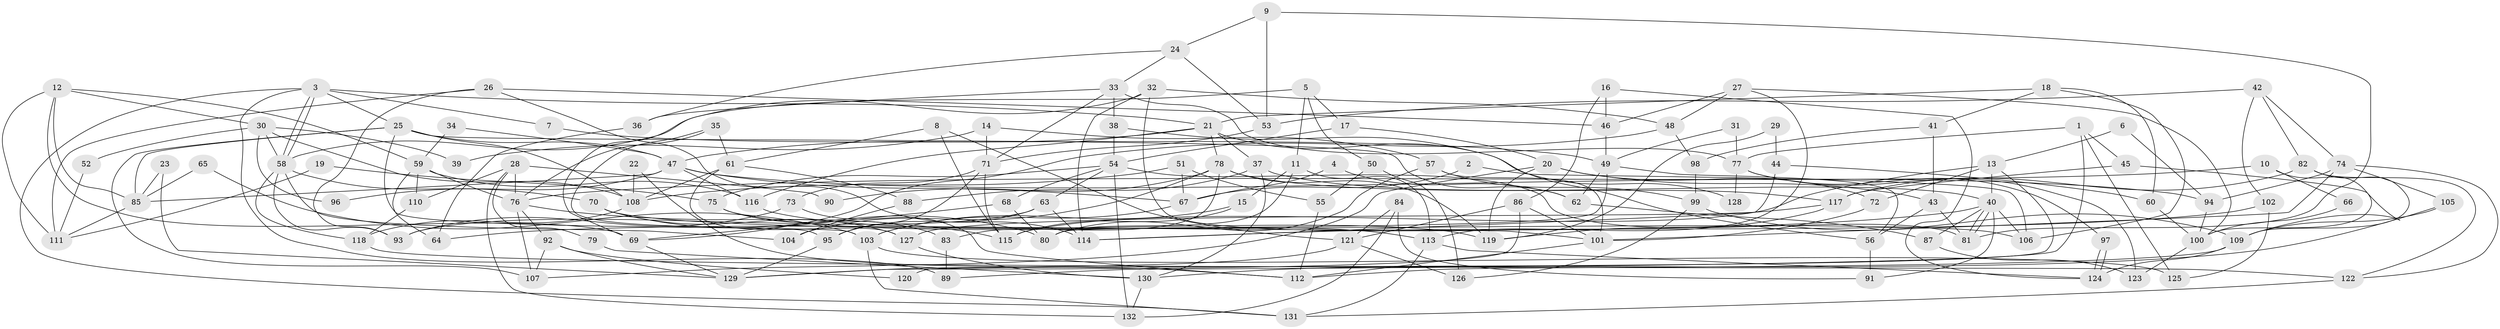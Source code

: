 // coarse degree distribution, {2: 0.1702127659574468, 7: 0.0851063829787234, 6: 0.11702127659574468, 3: 0.2978723404255319, 13: 0.031914893617021274, 5: 0.0851063829787234, 9: 0.02127659574468085, 11: 0.010638297872340425, 4: 0.1595744680851064, 8: 0.010638297872340425, 12: 0.010638297872340425}
// Generated by graph-tools (version 1.1) at 2025/51/03/04/25 22:51:10]
// undirected, 132 vertices, 264 edges
graph export_dot {
  node [color=gray90,style=filled];
  1;
  2;
  3;
  4;
  5;
  6;
  7;
  8;
  9;
  10;
  11;
  12;
  13;
  14;
  15;
  16;
  17;
  18;
  19;
  20;
  21;
  22;
  23;
  24;
  25;
  26;
  27;
  28;
  29;
  30;
  31;
  32;
  33;
  34;
  35;
  36;
  37;
  38;
  39;
  40;
  41;
  42;
  43;
  44;
  45;
  46;
  47;
  48;
  49;
  50;
  51;
  52;
  53;
  54;
  55;
  56;
  57;
  58;
  59;
  60;
  61;
  62;
  63;
  64;
  65;
  66;
  67;
  68;
  69;
  70;
  71;
  72;
  73;
  74;
  75;
  76;
  77;
  78;
  79;
  80;
  81;
  82;
  83;
  84;
  85;
  86;
  87;
  88;
  89;
  90;
  91;
  92;
  93;
  94;
  95;
  96;
  97;
  98;
  99;
  100;
  101;
  102;
  103;
  104;
  105;
  106;
  107;
  108;
  109;
  110;
  111;
  112;
  113;
  114;
  115;
  116;
  117;
  118;
  119;
  120;
  121;
  122;
  123;
  124;
  125;
  126;
  127;
  128;
  129;
  130;
  131;
  132;
  1 -- 45;
  1 -- 89;
  1 -- 77;
  1 -- 125;
  2 -- 106;
  2 -- 67;
  3 -- 25;
  3 -- 58;
  3 -- 58;
  3 -- 7;
  3 -- 21;
  3 -- 89;
  3 -- 131;
  4 -- 62;
  4 -- 67;
  5 -- 11;
  5 -- 58;
  5 -- 17;
  5 -- 50;
  6 -- 13;
  6 -- 94;
  7 -- 49;
  8 -- 115;
  8 -- 61;
  8 -- 121;
  9 -- 53;
  9 -- 24;
  9 -- 81;
  10 -- 76;
  10 -- 100;
  10 -- 66;
  11 -- 15;
  11 -- 113;
  11 -- 80;
  12 -- 59;
  12 -- 30;
  12 -- 69;
  12 -- 85;
  12 -- 111;
  13 -- 72;
  13 -- 40;
  13 -- 115;
  13 -- 120;
  14 -- 71;
  14 -- 57;
  14 -- 39;
  15 -- 103;
  15 -- 115;
  16 -- 124;
  16 -- 46;
  16 -- 86;
  17 -- 54;
  17 -- 20;
  18 -- 21;
  18 -- 106;
  18 -- 41;
  18 -- 60;
  19 -- 75;
  19 -- 111;
  20 -- 43;
  20 -- 72;
  20 -- 107;
  20 -- 119;
  21 -- 47;
  21 -- 37;
  21 -- 56;
  21 -- 78;
  21 -- 116;
  22 -- 112;
  22 -- 108;
  23 -- 129;
  23 -- 85;
  24 -- 36;
  24 -- 53;
  24 -- 33;
  25 -- 62;
  25 -- 85;
  25 -- 47;
  25 -- 103;
  25 -- 107;
  25 -- 108;
  26 -- 46;
  26 -- 111;
  26 -- 93;
  26 -- 114;
  27 -- 48;
  27 -- 113;
  27 -- 46;
  27 -- 100;
  28 -- 76;
  28 -- 132;
  28 -- 79;
  28 -- 90;
  28 -- 110;
  29 -- 44;
  29 -- 119;
  30 -- 108;
  30 -- 58;
  30 -- 39;
  30 -- 52;
  30 -- 96;
  31 -- 77;
  31 -- 49;
  32 -- 114;
  32 -- 69;
  32 -- 48;
  32 -- 101;
  33 -- 71;
  33 -- 36;
  33 -- 38;
  33 -- 77;
  34 -- 59;
  34 -- 47;
  35 -- 76;
  35 -- 61;
  35 -- 95;
  36 -- 64;
  37 -- 130;
  37 -- 40;
  37 -- 88;
  38 -- 54;
  38 -- 128;
  40 -- 81;
  40 -- 81;
  40 -- 64;
  40 -- 87;
  40 -- 91;
  40 -- 106;
  41 -- 43;
  41 -- 98;
  42 -- 82;
  42 -- 102;
  42 -- 53;
  42 -- 74;
  43 -- 81;
  43 -- 56;
  44 -- 60;
  44 -- 114;
  45 -- 117;
  45 -- 109;
  46 -- 49;
  47 -- 116;
  47 -- 67;
  47 -- 85;
  47 -- 94;
  47 -- 96;
  48 -- 69;
  48 -- 98;
  49 -- 80;
  49 -- 56;
  49 -- 62;
  50 -- 126;
  50 -- 55;
  51 -- 55;
  51 -- 108;
  51 -- 67;
  52 -- 111;
  53 -- 71;
  54 -- 63;
  54 -- 81;
  54 -- 68;
  54 -- 75;
  54 -- 132;
  55 -- 112;
  56 -- 91;
  57 -- 101;
  57 -- 80;
  57 -- 99;
  58 -- 104;
  58 -- 70;
  58 -- 93;
  58 -- 118;
  59 -- 76;
  59 -- 110;
  59 -- 64;
  59 -- 116;
  60 -- 100;
  61 -- 108;
  61 -- 127;
  61 -- 88;
  62 -- 87;
  63 -- 95;
  63 -- 93;
  63 -- 114;
  65 -- 103;
  65 -- 85;
  66 -- 100;
  67 -- 103;
  68 -- 69;
  68 -- 80;
  69 -- 129;
  70 -- 80;
  70 -- 106;
  70 -- 127;
  71 -- 115;
  71 -- 95;
  71 -- 73;
  72 -- 101;
  73 -- 93;
  73 -- 112;
  74 -- 122;
  74 -- 94;
  74 -- 101;
  74 -- 105;
  75 -- 113;
  75 -- 83;
  76 -- 92;
  76 -- 107;
  76 -- 115;
  77 -- 97;
  77 -- 123;
  77 -- 128;
  78 -- 119;
  78 -- 83;
  78 -- 90;
  78 -- 104;
  78 -- 117;
  79 -- 130;
  82 -- 109;
  82 -- 117;
  82 -- 122;
  83 -- 89;
  84 -- 132;
  84 -- 121;
  84 -- 91;
  85 -- 111;
  86 -- 101;
  86 -- 121;
  86 -- 129;
  87 -- 123;
  88 -- 104;
  92 -- 107;
  92 -- 129;
  92 -- 120;
  94 -- 100;
  95 -- 129;
  97 -- 124;
  97 -- 124;
  98 -- 99;
  99 -- 109;
  99 -- 126;
  100 -- 123;
  101 -- 112;
  102 -- 114;
  102 -- 125;
  103 -- 125;
  103 -- 131;
  105 -- 109;
  105 -- 130;
  108 -- 118;
  109 -- 112;
  109 -- 124;
  110 -- 118;
  113 -- 131;
  113 -- 124;
  116 -- 119;
  117 -- 119;
  117 -- 127;
  118 -- 122;
  121 -- 126;
  121 -- 129;
  122 -- 131;
  127 -- 130;
  130 -- 132;
}
